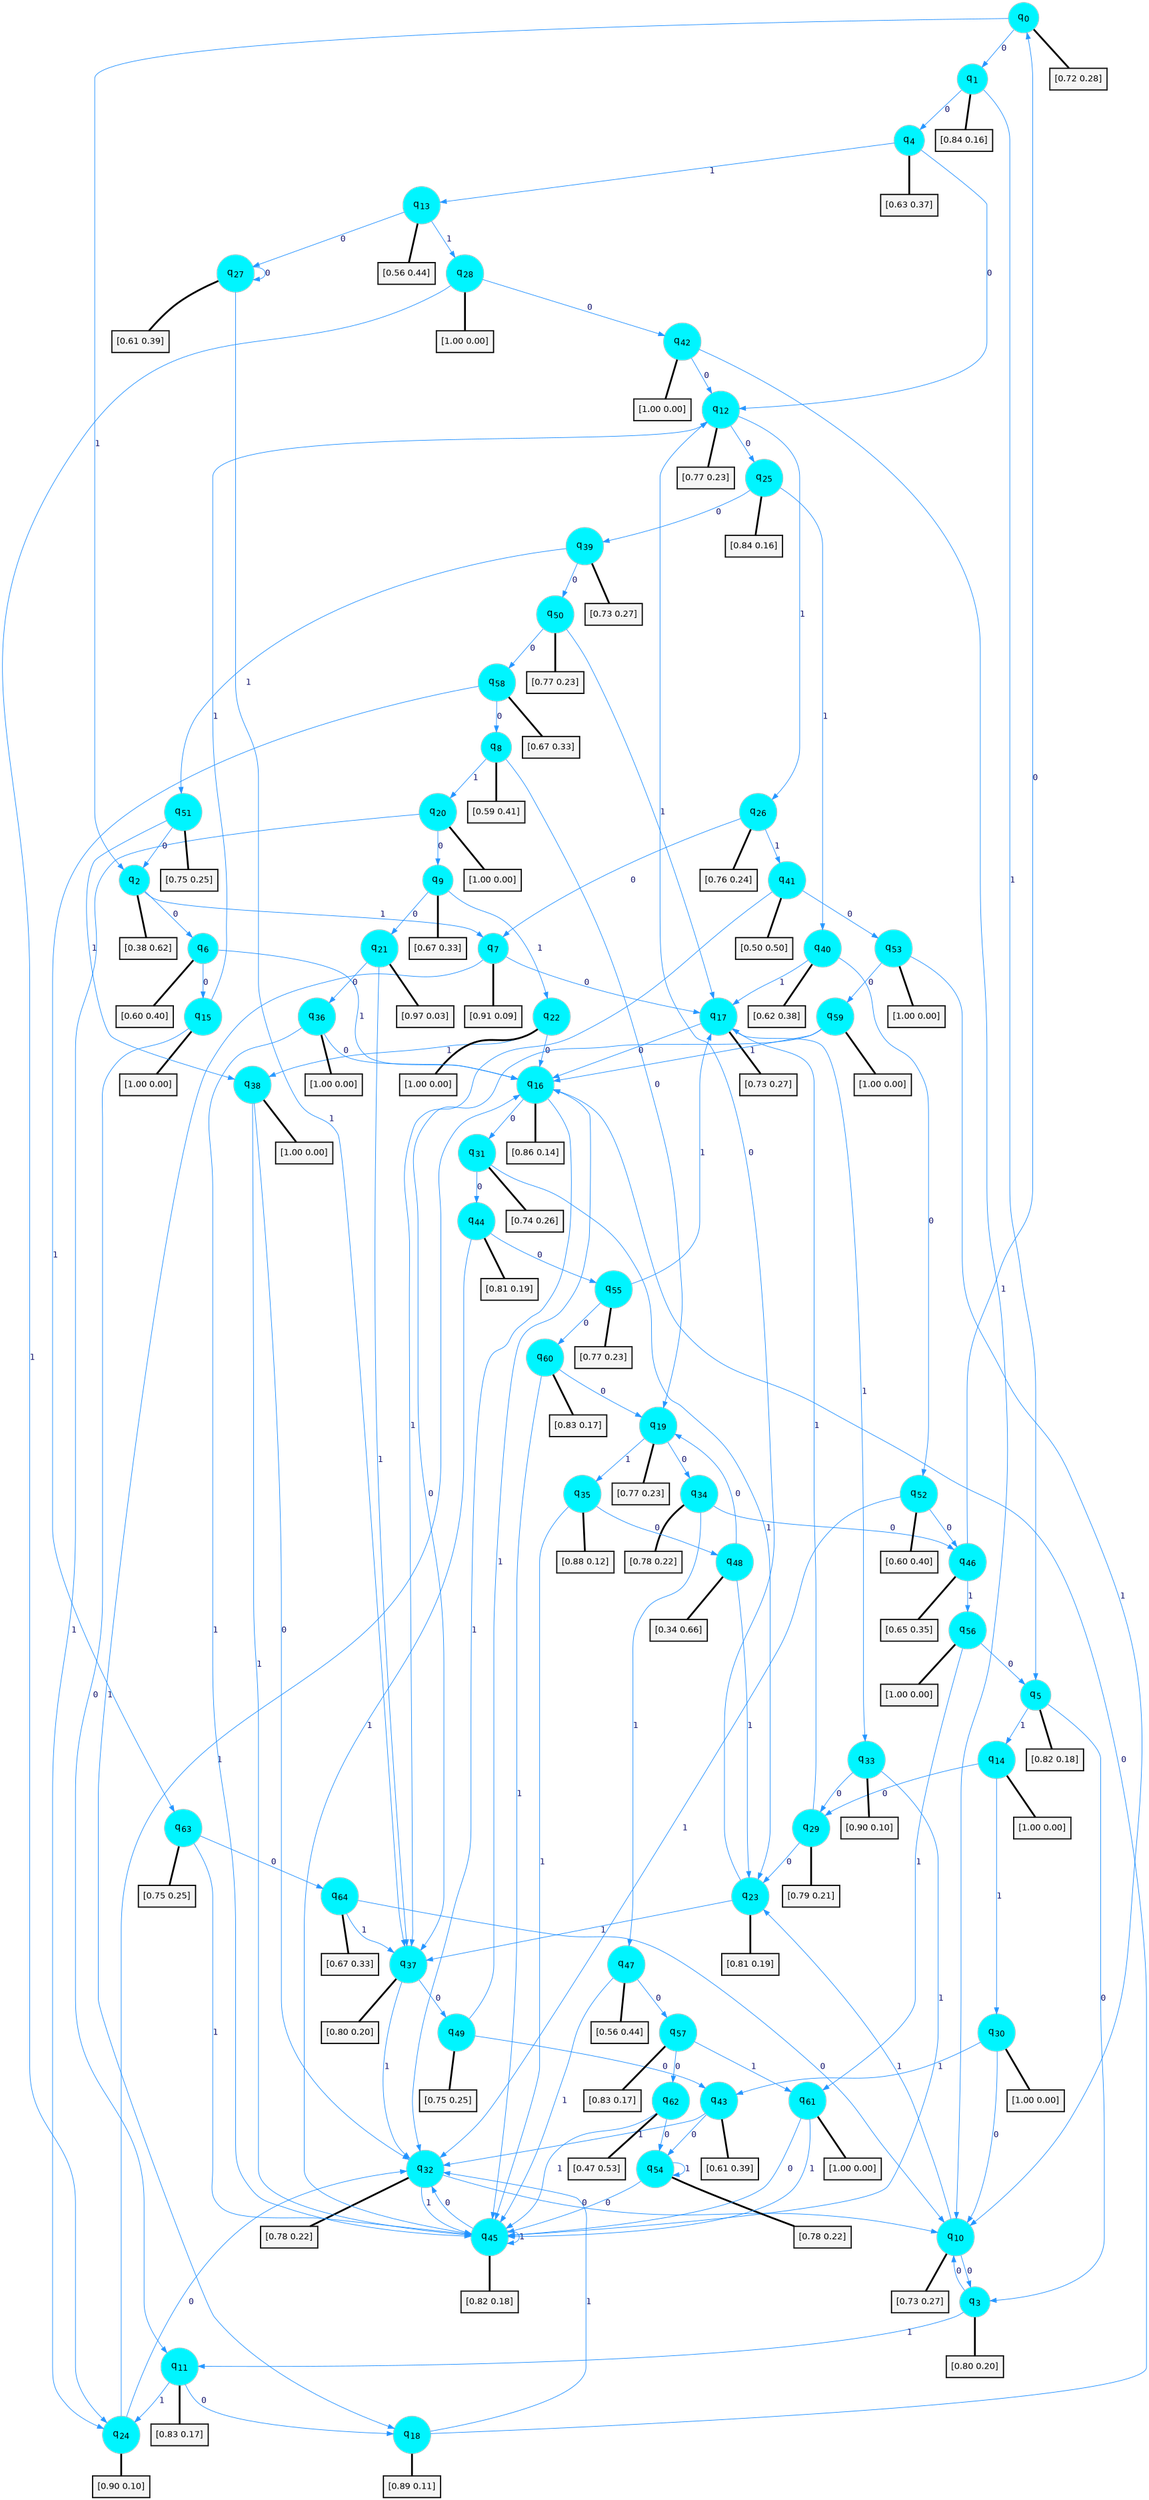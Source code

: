 digraph G {
graph [
bgcolor=transparent, dpi=300, rankdir=TD, size="40,25"];
node [
color=gray, fillcolor=turquoise1, fontcolor=black, fontname=Helvetica, fontsize=16, fontweight=bold, shape=circle, style=filled];
edge [
arrowsize=1, color=dodgerblue1, fontcolor=midnightblue, fontname=courier, fontweight=bold, penwidth=1, style=solid, weight=20];
0[label=<q<SUB>0</SUB>>];
1[label=<q<SUB>1</SUB>>];
2[label=<q<SUB>2</SUB>>];
3[label=<q<SUB>3</SUB>>];
4[label=<q<SUB>4</SUB>>];
5[label=<q<SUB>5</SUB>>];
6[label=<q<SUB>6</SUB>>];
7[label=<q<SUB>7</SUB>>];
8[label=<q<SUB>8</SUB>>];
9[label=<q<SUB>9</SUB>>];
10[label=<q<SUB>10</SUB>>];
11[label=<q<SUB>11</SUB>>];
12[label=<q<SUB>12</SUB>>];
13[label=<q<SUB>13</SUB>>];
14[label=<q<SUB>14</SUB>>];
15[label=<q<SUB>15</SUB>>];
16[label=<q<SUB>16</SUB>>];
17[label=<q<SUB>17</SUB>>];
18[label=<q<SUB>18</SUB>>];
19[label=<q<SUB>19</SUB>>];
20[label=<q<SUB>20</SUB>>];
21[label=<q<SUB>21</SUB>>];
22[label=<q<SUB>22</SUB>>];
23[label=<q<SUB>23</SUB>>];
24[label=<q<SUB>24</SUB>>];
25[label=<q<SUB>25</SUB>>];
26[label=<q<SUB>26</SUB>>];
27[label=<q<SUB>27</SUB>>];
28[label=<q<SUB>28</SUB>>];
29[label=<q<SUB>29</SUB>>];
30[label=<q<SUB>30</SUB>>];
31[label=<q<SUB>31</SUB>>];
32[label=<q<SUB>32</SUB>>];
33[label=<q<SUB>33</SUB>>];
34[label=<q<SUB>34</SUB>>];
35[label=<q<SUB>35</SUB>>];
36[label=<q<SUB>36</SUB>>];
37[label=<q<SUB>37</SUB>>];
38[label=<q<SUB>38</SUB>>];
39[label=<q<SUB>39</SUB>>];
40[label=<q<SUB>40</SUB>>];
41[label=<q<SUB>41</SUB>>];
42[label=<q<SUB>42</SUB>>];
43[label=<q<SUB>43</SUB>>];
44[label=<q<SUB>44</SUB>>];
45[label=<q<SUB>45</SUB>>];
46[label=<q<SUB>46</SUB>>];
47[label=<q<SUB>47</SUB>>];
48[label=<q<SUB>48</SUB>>];
49[label=<q<SUB>49</SUB>>];
50[label=<q<SUB>50</SUB>>];
51[label=<q<SUB>51</SUB>>];
52[label=<q<SUB>52</SUB>>];
53[label=<q<SUB>53</SUB>>];
54[label=<q<SUB>54</SUB>>];
55[label=<q<SUB>55</SUB>>];
56[label=<q<SUB>56</SUB>>];
57[label=<q<SUB>57</SUB>>];
58[label=<q<SUB>58</SUB>>];
59[label=<q<SUB>59</SUB>>];
60[label=<q<SUB>60</SUB>>];
61[label=<q<SUB>61</SUB>>];
62[label=<q<SUB>62</SUB>>];
63[label=<q<SUB>63</SUB>>];
64[label=<q<SUB>64</SUB>>];
65[label="[0.72 0.28]", shape=box,fontcolor=black, fontname=Helvetica, fontsize=14, penwidth=2, fillcolor=whitesmoke,color=black];
66[label="[0.84 0.16]", shape=box,fontcolor=black, fontname=Helvetica, fontsize=14, penwidth=2, fillcolor=whitesmoke,color=black];
67[label="[0.38 0.62]", shape=box,fontcolor=black, fontname=Helvetica, fontsize=14, penwidth=2, fillcolor=whitesmoke,color=black];
68[label="[0.80 0.20]", shape=box,fontcolor=black, fontname=Helvetica, fontsize=14, penwidth=2, fillcolor=whitesmoke,color=black];
69[label="[0.63 0.37]", shape=box,fontcolor=black, fontname=Helvetica, fontsize=14, penwidth=2, fillcolor=whitesmoke,color=black];
70[label="[0.82 0.18]", shape=box,fontcolor=black, fontname=Helvetica, fontsize=14, penwidth=2, fillcolor=whitesmoke,color=black];
71[label="[0.60 0.40]", shape=box,fontcolor=black, fontname=Helvetica, fontsize=14, penwidth=2, fillcolor=whitesmoke,color=black];
72[label="[0.91 0.09]", shape=box,fontcolor=black, fontname=Helvetica, fontsize=14, penwidth=2, fillcolor=whitesmoke,color=black];
73[label="[0.59 0.41]", shape=box,fontcolor=black, fontname=Helvetica, fontsize=14, penwidth=2, fillcolor=whitesmoke,color=black];
74[label="[0.67 0.33]", shape=box,fontcolor=black, fontname=Helvetica, fontsize=14, penwidth=2, fillcolor=whitesmoke,color=black];
75[label="[0.73 0.27]", shape=box,fontcolor=black, fontname=Helvetica, fontsize=14, penwidth=2, fillcolor=whitesmoke,color=black];
76[label="[0.83 0.17]", shape=box,fontcolor=black, fontname=Helvetica, fontsize=14, penwidth=2, fillcolor=whitesmoke,color=black];
77[label="[0.77 0.23]", shape=box,fontcolor=black, fontname=Helvetica, fontsize=14, penwidth=2, fillcolor=whitesmoke,color=black];
78[label="[0.56 0.44]", shape=box,fontcolor=black, fontname=Helvetica, fontsize=14, penwidth=2, fillcolor=whitesmoke,color=black];
79[label="[1.00 0.00]", shape=box,fontcolor=black, fontname=Helvetica, fontsize=14, penwidth=2, fillcolor=whitesmoke,color=black];
80[label="[1.00 0.00]", shape=box,fontcolor=black, fontname=Helvetica, fontsize=14, penwidth=2, fillcolor=whitesmoke,color=black];
81[label="[0.86 0.14]", shape=box,fontcolor=black, fontname=Helvetica, fontsize=14, penwidth=2, fillcolor=whitesmoke,color=black];
82[label="[0.73 0.27]", shape=box,fontcolor=black, fontname=Helvetica, fontsize=14, penwidth=2, fillcolor=whitesmoke,color=black];
83[label="[0.89 0.11]", shape=box,fontcolor=black, fontname=Helvetica, fontsize=14, penwidth=2, fillcolor=whitesmoke,color=black];
84[label="[0.77 0.23]", shape=box,fontcolor=black, fontname=Helvetica, fontsize=14, penwidth=2, fillcolor=whitesmoke,color=black];
85[label="[1.00 0.00]", shape=box,fontcolor=black, fontname=Helvetica, fontsize=14, penwidth=2, fillcolor=whitesmoke,color=black];
86[label="[0.97 0.03]", shape=box,fontcolor=black, fontname=Helvetica, fontsize=14, penwidth=2, fillcolor=whitesmoke,color=black];
87[label="[1.00 0.00]", shape=box,fontcolor=black, fontname=Helvetica, fontsize=14, penwidth=2, fillcolor=whitesmoke,color=black];
88[label="[0.81 0.19]", shape=box,fontcolor=black, fontname=Helvetica, fontsize=14, penwidth=2, fillcolor=whitesmoke,color=black];
89[label="[0.90 0.10]", shape=box,fontcolor=black, fontname=Helvetica, fontsize=14, penwidth=2, fillcolor=whitesmoke,color=black];
90[label="[0.84 0.16]", shape=box,fontcolor=black, fontname=Helvetica, fontsize=14, penwidth=2, fillcolor=whitesmoke,color=black];
91[label="[0.76 0.24]", shape=box,fontcolor=black, fontname=Helvetica, fontsize=14, penwidth=2, fillcolor=whitesmoke,color=black];
92[label="[0.61 0.39]", shape=box,fontcolor=black, fontname=Helvetica, fontsize=14, penwidth=2, fillcolor=whitesmoke,color=black];
93[label="[1.00 0.00]", shape=box,fontcolor=black, fontname=Helvetica, fontsize=14, penwidth=2, fillcolor=whitesmoke,color=black];
94[label="[0.79 0.21]", shape=box,fontcolor=black, fontname=Helvetica, fontsize=14, penwidth=2, fillcolor=whitesmoke,color=black];
95[label="[1.00 0.00]", shape=box,fontcolor=black, fontname=Helvetica, fontsize=14, penwidth=2, fillcolor=whitesmoke,color=black];
96[label="[0.74 0.26]", shape=box,fontcolor=black, fontname=Helvetica, fontsize=14, penwidth=2, fillcolor=whitesmoke,color=black];
97[label="[0.78 0.22]", shape=box,fontcolor=black, fontname=Helvetica, fontsize=14, penwidth=2, fillcolor=whitesmoke,color=black];
98[label="[0.90 0.10]", shape=box,fontcolor=black, fontname=Helvetica, fontsize=14, penwidth=2, fillcolor=whitesmoke,color=black];
99[label="[0.78 0.22]", shape=box,fontcolor=black, fontname=Helvetica, fontsize=14, penwidth=2, fillcolor=whitesmoke,color=black];
100[label="[0.88 0.12]", shape=box,fontcolor=black, fontname=Helvetica, fontsize=14, penwidth=2, fillcolor=whitesmoke,color=black];
101[label="[1.00 0.00]", shape=box,fontcolor=black, fontname=Helvetica, fontsize=14, penwidth=2, fillcolor=whitesmoke,color=black];
102[label="[0.80 0.20]", shape=box,fontcolor=black, fontname=Helvetica, fontsize=14, penwidth=2, fillcolor=whitesmoke,color=black];
103[label="[1.00 0.00]", shape=box,fontcolor=black, fontname=Helvetica, fontsize=14, penwidth=2, fillcolor=whitesmoke,color=black];
104[label="[0.73 0.27]", shape=box,fontcolor=black, fontname=Helvetica, fontsize=14, penwidth=2, fillcolor=whitesmoke,color=black];
105[label="[0.62 0.38]", shape=box,fontcolor=black, fontname=Helvetica, fontsize=14, penwidth=2, fillcolor=whitesmoke,color=black];
106[label="[0.50 0.50]", shape=box,fontcolor=black, fontname=Helvetica, fontsize=14, penwidth=2, fillcolor=whitesmoke,color=black];
107[label="[1.00 0.00]", shape=box,fontcolor=black, fontname=Helvetica, fontsize=14, penwidth=2, fillcolor=whitesmoke,color=black];
108[label="[0.61 0.39]", shape=box,fontcolor=black, fontname=Helvetica, fontsize=14, penwidth=2, fillcolor=whitesmoke,color=black];
109[label="[0.81 0.19]", shape=box,fontcolor=black, fontname=Helvetica, fontsize=14, penwidth=2, fillcolor=whitesmoke,color=black];
110[label="[0.82 0.18]", shape=box,fontcolor=black, fontname=Helvetica, fontsize=14, penwidth=2, fillcolor=whitesmoke,color=black];
111[label="[0.65 0.35]", shape=box,fontcolor=black, fontname=Helvetica, fontsize=14, penwidth=2, fillcolor=whitesmoke,color=black];
112[label="[0.56 0.44]", shape=box,fontcolor=black, fontname=Helvetica, fontsize=14, penwidth=2, fillcolor=whitesmoke,color=black];
113[label="[0.34 0.66]", shape=box,fontcolor=black, fontname=Helvetica, fontsize=14, penwidth=2, fillcolor=whitesmoke,color=black];
114[label="[0.75 0.25]", shape=box,fontcolor=black, fontname=Helvetica, fontsize=14, penwidth=2, fillcolor=whitesmoke,color=black];
115[label="[0.77 0.23]", shape=box,fontcolor=black, fontname=Helvetica, fontsize=14, penwidth=2, fillcolor=whitesmoke,color=black];
116[label="[0.75 0.25]", shape=box,fontcolor=black, fontname=Helvetica, fontsize=14, penwidth=2, fillcolor=whitesmoke,color=black];
117[label="[0.60 0.40]", shape=box,fontcolor=black, fontname=Helvetica, fontsize=14, penwidth=2, fillcolor=whitesmoke,color=black];
118[label="[1.00 0.00]", shape=box,fontcolor=black, fontname=Helvetica, fontsize=14, penwidth=2, fillcolor=whitesmoke,color=black];
119[label="[0.78 0.22]", shape=box,fontcolor=black, fontname=Helvetica, fontsize=14, penwidth=2, fillcolor=whitesmoke,color=black];
120[label="[0.77 0.23]", shape=box,fontcolor=black, fontname=Helvetica, fontsize=14, penwidth=2, fillcolor=whitesmoke,color=black];
121[label="[1.00 0.00]", shape=box,fontcolor=black, fontname=Helvetica, fontsize=14, penwidth=2, fillcolor=whitesmoke,color=black];
122[label="[0.83 0.17]", shape=box,fontcolor=black, fontname=Helvetica, fontsize=14, penwidth=2, fillcolor=whitesmoke,color=black];
123[label="[0.67 0.33]", shape=box,fontcolor=black, fontname=Helvetica, fontsize=14, penwidth=2, fillcolor=whitesmoke,color=black];
124[label="[1.00 0.00]", shape=box,fontcolor=black, fontname=Helvetica, fontsize=14, penwidth=2, fillcolor=whitesmoke,color=black];
125[label="[0.83 0.17]", shape=box,fontcolor=black, fontname=Helvetica, fontsize=14, penwidth=2, fillcolor=whitesmoke,color=black];
126[label="[1.00 0.00]", shape=box,fontcolor=black, fontname=Helvetica, fontsize=14, penwidth=2, fillcolor=whitesmoke,color=black];
127[label="[0.47 0.53]", shape=box,fontcolor=black, fontname=Helvetica, fontsize=14, penwidth=2, fillcolor=whitesmoke,color=black];
128[label="[0.75 0.25]", shape=box,fontcolor=black, fontname=Helvetica, fontsize=14, penwidth=2, fillcolor=whitesmoke,color=black];
129[label="[0.67 0.33]", shape=box,fontcolor=black, fontname=Helvetica, fontsize=14, penwidth=2, fillcolor=whitesmoke,color=black];
0->1 [label=0];
0->2 [label=1];
0->65 [arrowhead=none, penwidth=3,color=black];
1->4 [label=0];
1->5 [label=1];
1->66 [arrowhead=none, penwidth=3,color=black];
2->6 [label=0];
2->7 [label=1];
2->67 [arrowhead=none, penwidth=3,color=black];
3->10 [label=0];
3->11 [label=1];
3->68 [arrowhead=none, penwidth=3,color=black];
4->12 [label=0];
4->13 [label=1];
4->69 [arrowhead=none, penwidth=3,color=black];
5->3 [label=0];
5->14 [label=1];
5->70 [arrowhead=none, penwidth=3,color=black];
6->15 [label=0];
6->16 [label=1];
6->71 [arrowhead=none, penwidth=3,color=black];
7->17 [label=0];
7->18 [label=1];
7->72 [arrowhead=none, penwidth=3,color=black];
8->19 [label=0];
8->20 [label=1];
8->73 [arrowhead=none, penwidth=3,color=black];
9->21 [label=0];
9->22 [label=1];
9->74 [arrowhead=none, penwidth=3,color=black];
10->3 [label=0];
10->23 [label=1];
10->75 [arrowhead=none, penwidth=3,color=black];
11->18 [label=0];
11->24 [label=1];
11->76 [arrowhead=none, penwidth=3,color=black];
12->25 [label=0];
12->26 [label=1];
12->77 [arrowhead=none, penwidth=3,color=black];
13->27 [label=0];
13->28 [label=1];
13->78 [arrowhead=none, penwidth=3,color=black];
14->29 [label=0];
14->30 [label=1];
14->79 [arrowhead=none, penwidth=3,color=black];
15->11 [label=0];
15->12 [label=1];
15->80 [arrowhead=none, penwidth=3,color=black];
16->31 [label=0];
16->32 [label=1];
16->81 [arrowhead=none, penwidth=3,color=black];
17->16 [label=0];
17->33 [label=1];
17->82 [arrowhead=none, penwidth=3,color=black];
18->16 [label=0];
18->32 [label=1];
18->83 [arrowhead=none, penwidth=3,color=black];
19->34 [label=0];
19->35 [label=1];
19->84 [arrowhead=none, penwidth=3,color=black];
20->9 [label=0];
20->24 [label=1];
20->85 [arrowhead=none, penwidth=3,color=black];
21->36 [label=0];
21->37 [label=1];
21->86 [arrowhead=none, penwidth=3,color=black];
22->16 [label=0];
22->38 [label=1];
22->87 [arrowhead=none, penwidth=3,color=black];
23->12 [label=0];
23->37 [label=1];
23->88 [arrowhead=none, penwidth=3,color=black];
24->32 [label=0];
24->16 [label=1];
24->89 [arrowhead=none, penwidth=3,color=black];
25->39 [label=0];
25->40 [label=1];
25->90 [arrowhead=none, penwidth=3,color=black];
26->7 [label=0];
26->41 [label=1];
26->91 [arrowhead=none, penwidth=3,color=black];
27->27 [label=0];
27->37 [label=1];
27->92 [arrowhead=none, penwidth=3,color=black];
28->42 [label=0];
28->24 [label=1];
28->93 [arrowhead=none, penwidth=3,color=black];
29->23 [label=0];
29->17 [label=1];
29->94 [arrowhead=none, penwidth=3,color=black];
30->10 [label=0];
30->43 [label=1];
30->95 [arrowhead=none, penwidth=3,color=black];
31->44 [label=0];
31->23 [label=1];
31->96 [arrowhead=none, penwidth=3,color=black];
32->10 [label=0];
32->45 [label=1];
32->97 [arrowhead=none, penwidth=3,color=black];
33->29 [label=0];
33->45 [label=1];
33->98 [arrowhead=none, penwidth=3,color=black];
34->46 [label=0];
34->47 [label=1];
34->99 [arrowhead=none, penwidth=3,color=black];
35->48 [label=0];
35->45 [label=1];
35->100 [arrowhead=none, penwidth=3,color=black];
36->16 [label=0];
36->45 [label=1];
36->101 [arrowhead=none, penwidth=3,color=black];
37->49 [label=0];
37->32 [label=1];
37->102 [arrowhead=none, penwidth=3,color=black];
38->32 [label=0];
38->45 [label=1];
38->103 [arrowhead=none, penwidth=3,color=black];
39->50 [label=0];
39->51 [label=1];
39->104 [arrowhead=none, penwidth=3,color=black];
40->52 [label=0];
40->17 [label=1];
40->105 [arrowhead=none, penwidth=3,color=black];
41->53 [label=0];
41->37 [label=1];
41->106 [arrowhead=none, penwidth=3,color=black];
42->12 [label=0];
42->10 [label=1];
42->107 [arrowhead=none, penwidth=3,color=black];
43->54 [label=0];
43->32 [label=1];
43->108 [arrowhead=none, penwidth=3,color=black];
44->55 [label=0];
44->45 [label=1];
44->109 [arrowhead=none, penwidth=3,color=black];
45->32 [label=0];
45->45 [label=1];
45->110 [arrowhead=none, penwidth=3,color=black];
46->0 [label=0];
46->56 [label=1];
46->111 [arrowhead=none, penwidth=3,color=black];
47->57 [label=0];
47->45 [label=1];
47->112 [arrowhead=none, penwidth=3,color=black];
48->19 [label=0];
48->23 [label=1];
48->113 [arrowhead=none, penwidth=3,color=black];
49->43 [label=0];
49->16 [label=1];
49->114 [arrowhead=none, penwidth=3,color=black];
50->58 [label=0];
50->17 [label=1];
50->115 [arrowhead=none, penwidth=3,color=black];
51->2 [label=0];
51->38 [label=1];
51->116 [arrowhead=none, penwidth=3,color=black];
52->46 [label=0];
52->32 [label=1];
52->117 [arrowhead=none, penwidth=3,color=black];
53->59 [label=0];
53->10 [label=1];
53->118 [arrowhead=none, penwidth=3,color=black];
54->45 [label=0];
54->54 [label=1];
54->119 [arrowhead=none, penwidth=3,color=black];
55->60 [label=0];
55->17 [label=1];
55->120 [arrowhead=none, penwidth=3,color=black];
56->5 [label=0];
56->61 [label=1];
56->121 [arrowhead=none, penwidth=3,color=black];
57->62 [label=0];
57->61 [label=1];
57->122 [arrowhead=none, penwidth=3,color=black];
58->8 [label=0];
58->63 [label=1];
58->123 [arrowhead=none, penwidth=3,color=black];
59->37 [label=0];
59->16 [label=1];
59->124 [arrowhead=none, penwidth=3,color=black];
60->19 [label=0];
60->45 [label=1];
60->125 [arrowhead=none, penwidth=3,color=black];
61->45 [label=0];
61->45 [label=1];
61->126 [arrowhead=none, penwidth=3,color=black];
62->54 [label=0];
62->45 [label=1];
62->127 [arrowhead=none, penwidth=3,color=black];
63->64 [label=0];
63->45 [label=1];
63->128 [arrowhead=none, penwidth=3,color=black];
64->10 [label=0];
64->37 [label=1];
64->129 [arrowhead=none, penwidth=3,color=black];
}
